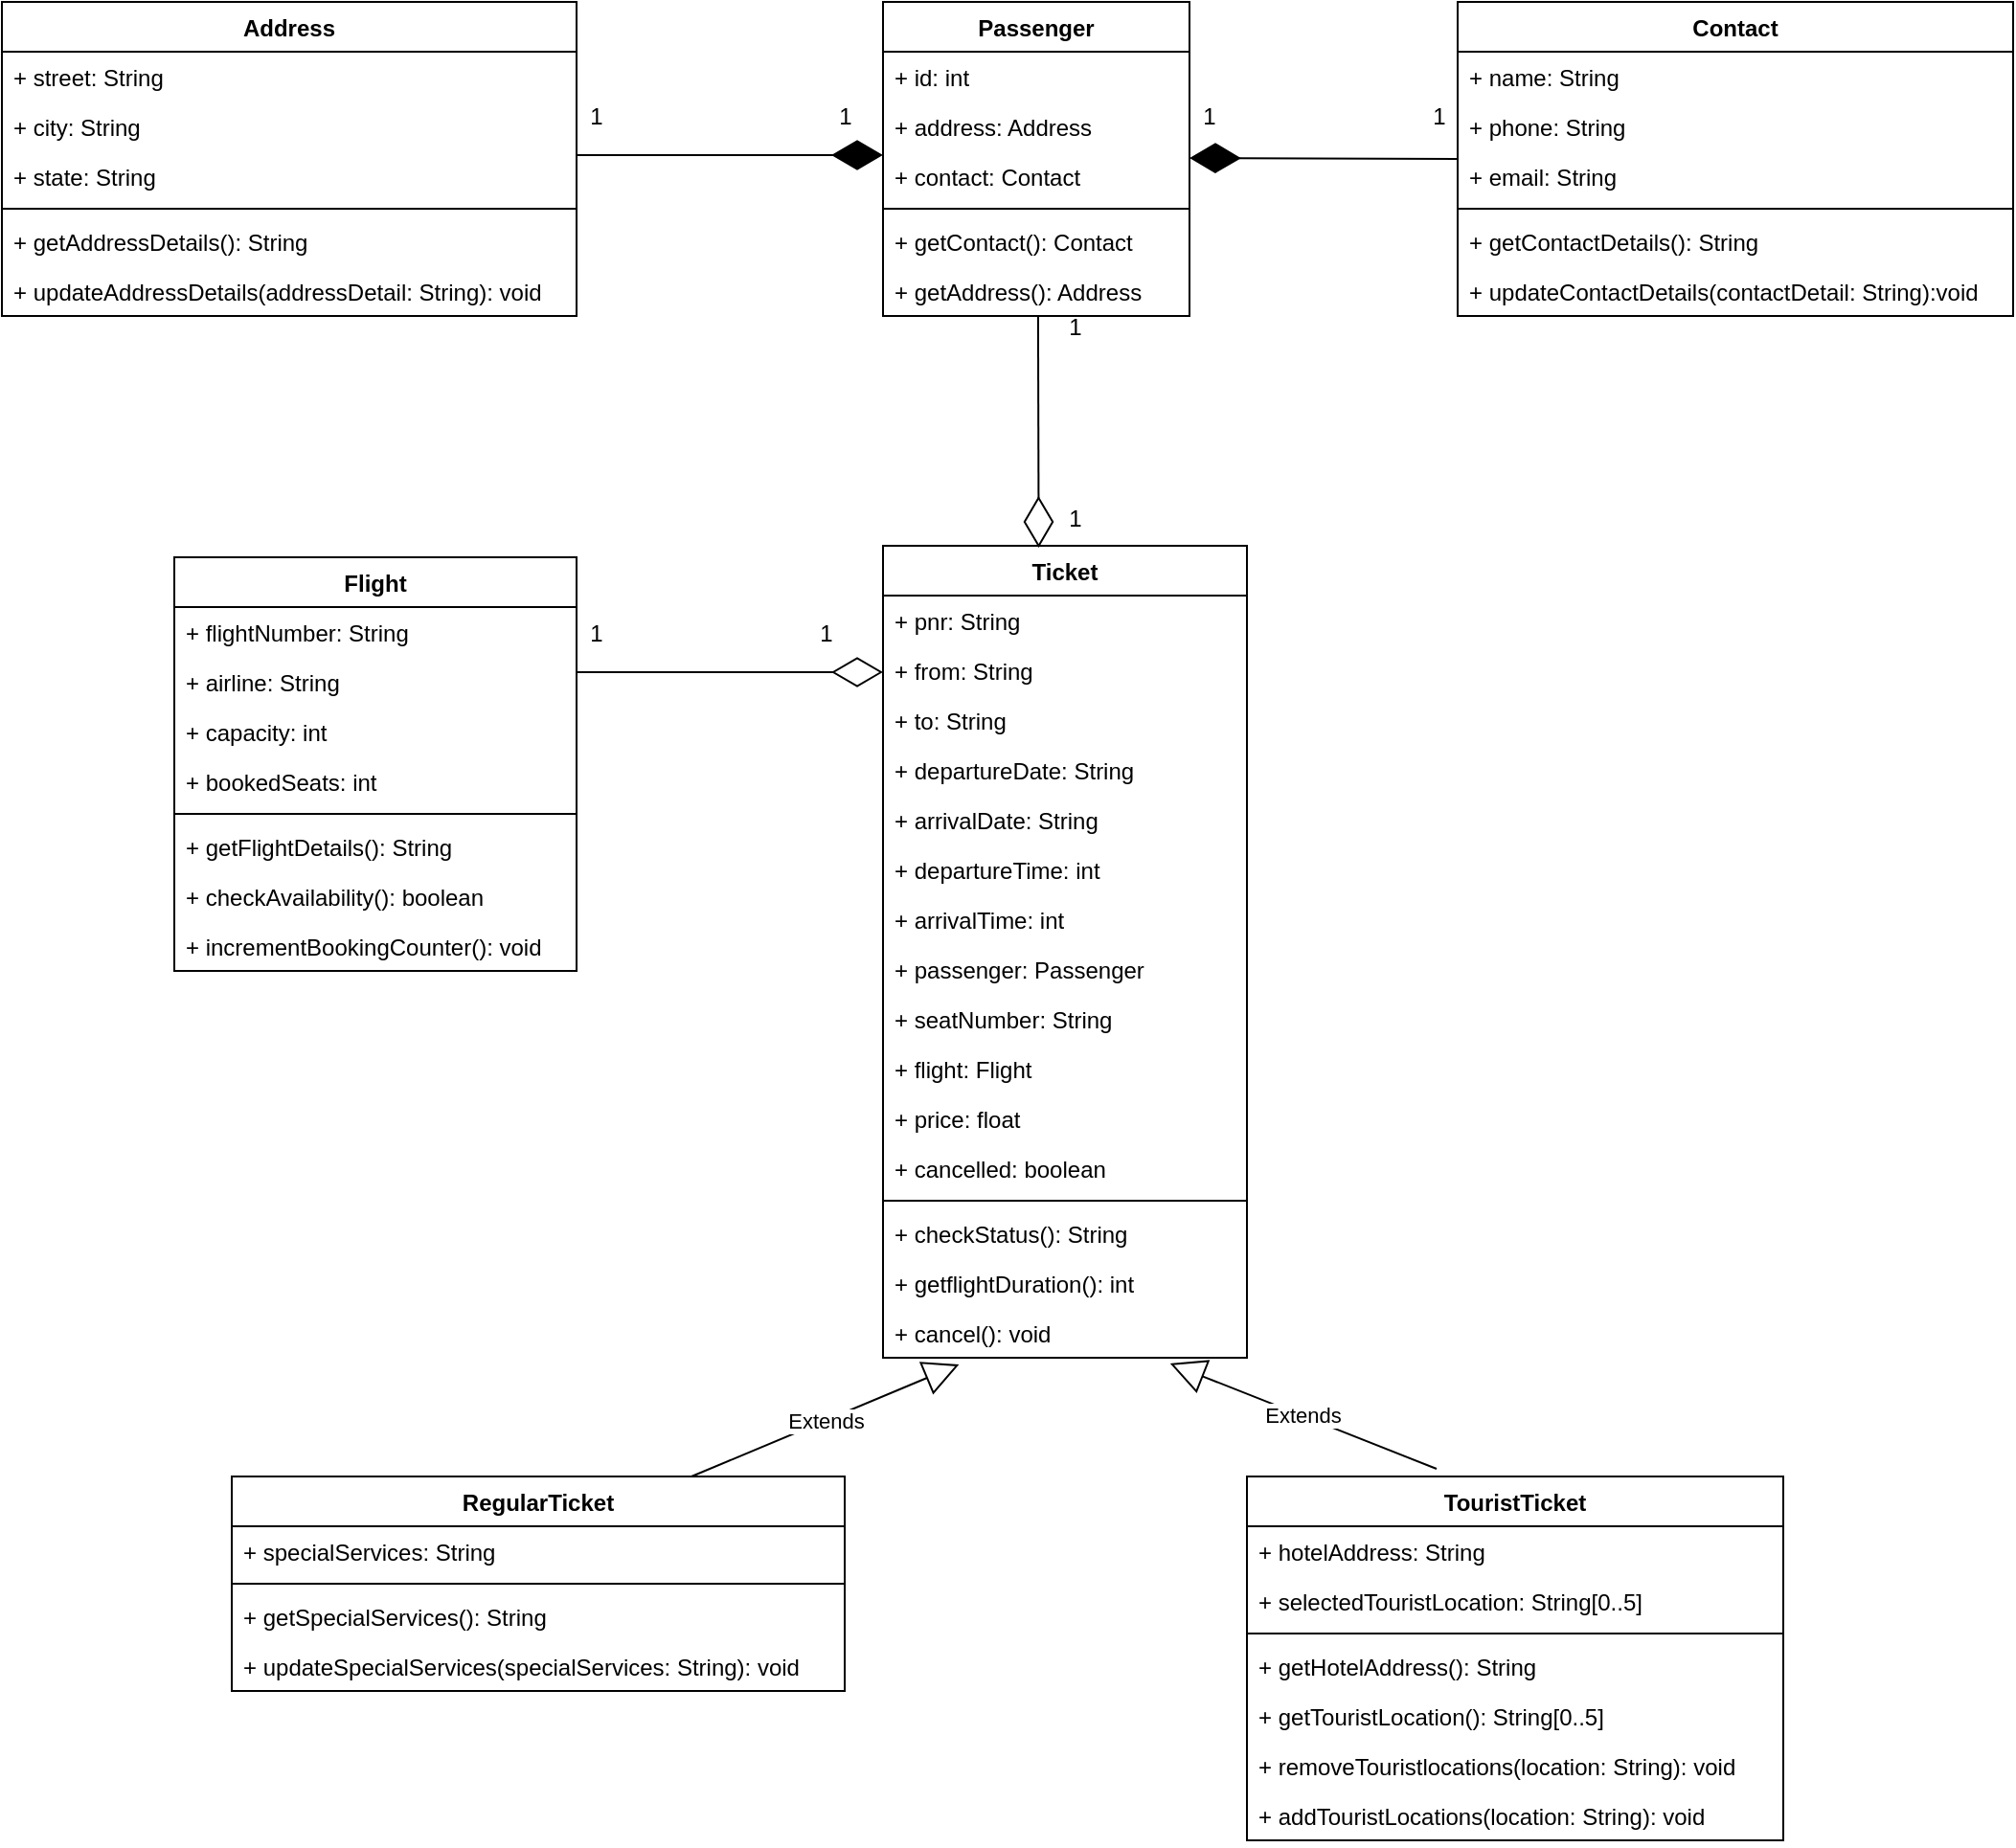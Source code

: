 <mxfile version="14.6.3" type="device"><diagram id="6r64GLf4KpsbsokLuOcd" name="Page-1"><mxGraphModel dx="1210" dy="607" grid="1" gridSize="10" guides="1" tooltips="1" connect="1" arrows="1" fold="1" page="1" pageScale="1" pageWidth="827" pageHeight="1169" math="0" shadow="0"><root><mxCell id="0"/><mxCell id="1" parent="0"/><mxCell id="v3CfJfejKJwrqYHfNXXq-1" value="Address" style="swimlane;fontStyle=1;align=center;verticalAlign=top;childLayout=stackLayout;horizontal=1;startSize=26;horizontalStack=0;resizeParent=1;resizeParentMax=0;resizeLast=0;collapsible=1;marginBottom=0;" parent="1" vertex="1"><mxGeometry x="20" y="40" width="300" height="164" as="geometry"/></mxCell><mxCell id="v3CfJfejKJwrqYHfNXXq-2" value="+ street: String" style="text;strokeColor=none;fillColor=none;align=left;verticalAlign=top;spacingLeft=4;spacingRight=4;overflow=hidden;rotatable=0;points=[[0,0.5],[1,0.5]];portConstraint=eastwest;" parent="v3CfJfejKJwrqYHfNXXq-1" vertex="1"><mxGeometry y="26" width="300" height="26" as="geometry"/></mxCell><mxCell id="v3CfJfejKJwrqYHfNXXq-36" value="+ city: String" style="text;strokeColor=none;fillColor=none;align=left;verticalAlign=top;spacingLeft=4;spacingRight=4;overflow=hidden;rotatable=0;points=[[0,0.5],[1,0.5]];portConstraint=eastwest;" parent="v3CfJfejKJwrqYHfNXXq-1" vertex="1"><mxGeometry y="52" width="300" height="26" as="geometry"/></mxCell><mxCell id="v3CfJfejKJwrqYHfNXXq-35" value="+ state: String" style="text;strokeColor=none;fillColor=none;align=left;verticalAlign=top;spacingLeft=4;spacingRight=4;overflow=hidden;rotatable=0;points=[[0,0.5],[1,0.5]];portConstraint=eastwest;" parent="v3CfJfejKJwrqYHfNXXq-1" vertex="1"><mxGeometry y="78" width="300" height="26" as="geometry"/></mxCell><mxCell id="v3CfJfejKJwrqYHfNXXq-3" value="" style="line;strokeWidth=1;fillColor=none;align=left;verticalAlign=middle;spacingTop=-1;spacingLeft=3;spacingRight=3;rotatable=0;labelPosition=right;points=[];portConstraint=eastwest;" parent="v3CfJfejKJwrqYHfNXXq-1" vertex="1"><mxGeometry y="104" width="300" height="8" as="geometry"/></mxCell><mxCell id="v3CfJfejKJwrqYHfNXXq-4" value="+ getAddressDetails(): String" style="text;strokeColor=none;fillColor=none;align=left;verticalAlign=top;spacingLeft=4;spacingRight=4;overflow=hidden;rotatable=0;points=[[0,0.5],[1,0.5]];portConstraint=eastwest;" parent="v3CfJfejKJwrqYHfNXXq-1" vertex="1"><mxGeometry y="112" width="300" height="26" as="geometry"/></mxCell><mxCell id="v3CfJfejKJwrqYHfNXXq-57" value="+ updateAddressDetails(addressDetail: String): void" style="text;strokeColor=none;fillColor=none;align=left;verticalAlign=top;spacingLeft=4;spacingRight=4;overflow=hidden;rotatable=0;points=[[0,0.5],[1,0.5]];portConstraint=eastwest;" parent="v3CfJfejKJwrqYHfNXXq-1" vertex="1"><mxGeometry y="138" width="300" height="26" as="geometry"/></mxCell><mxCell id="v3CfJfejKJwrqYHfNXXq-5" value="RegularTicket" style="swimlane;fontStyle=1;align=center;verticalAlign=top;childLayout=stackLayout;horizontal=1;startSize=26;horizontalStack=0;resizeParent=1;resizeParentMax=0;resizeLast=0;collapsible=1;marginBottom=0;" parent="1" vertex="1"><mxGeometry x="140" y="810" width="320" height="112" as="geometry"/></mxCell><mxCell id="v3CfJfejKJwrqYHfNXXq-6" value="+ specialServices: String" style="text;strokeColor=none;fillColor=none;align=left;verticalAlign=top;spacingLeft=4;spacingRight=4;overflow=hidden;rotatable=0;points=[[0,0.5],[1,0.5]];portConstraint=eastwest;" parent="v3CfJfejKJwrqYHfNXXq-5" vertex="1"><mxGeometry y="26" width="320" height="26" as="geometry"/></mxCell><mxCell id="v3CfJfejKJwrqYHfNXXq-7" value="" style="line;strokeWidth=1;fillColor=none;align=left;verticalAlign=middle;spacingTop=-1;spacingLeft=3;spacingRight=3;rotatable=0;labelPosition=right;points=[];portConstraint=eastwest;" parent="v3CfJfejKJwrqYHfNXXq-5" vertex="1"><mxGeometry y="52" width="320" height="8" as="geometry"/></mxCell><mxCell id="v3CfJfejKJwrqYHfNXXq-8" value="+ getSpecialServices(): String" style="text;strokeColor=none;fillColor=none;align=left;verticalAlign=top;spacingLeft=4;spacingRight=4;overflow=hidden;rotatable=0;points=[[0,0.5],[1,0.5]];portConstraint=eastwest;" parent="v3CfJfejKJwrqYHfNXXq-5" vertex="1"><mxGeometry y="60" width="320" height="26" as="geometry"/></mxCell><mxCell id="v3CfJfejKJwrqYHfNXXq-64" value="+ updateSpecialServices(specialServices: String): void" style="text;strokeColor=none;fillColor=none;align=left;verticalAlign=top;spacingLeft=4;spacingRight=4;overflow=hidden;rotatable=0;points=[[0,0.5],[1,0.5]];portConstraint=eastwest;" parent="v3CfJfejKJwrqYHfNXXq-5" vertex="1"><mxGeometry y="86" width="320" height="26" as="geometry"/></mxCell><mxCell id="v3CfJfejKJwrqYHfNXXq-9" value="TouristTicket" style="swimlane;fontStyle=1;align=center;verticalAlign=top;childLayout=stackLayout;horizontal=1;startSize=26;horizontalStack=0;resizeParent=1;resizeParentMax=0;resizeLast=0;collapsible=1;marginBottom=0;" parent="1" vertex="1"><mxGeometry x="670" y="810" width="280" height="190" as="geometry"/></mxCell><mxCell id="v3CfJfejKJwrqYHfNXXq-10" value="+ hotelAddress: String" style="text;strokeColor=none;fillColor=none;align=left;verticalAlign=top;spacingLeft=4;spacingRight=4;overflow=hidden;rotatable=0;points=[[0,0.5],[1,0.5]];portConstraint=eastwest;" parent="v3CfJfejKJwrqYHfNXXq-9" vertex="1"><mxGeometry y="26" width="280" height="26" as="geometry"/></mxCell><mxCell id="v3CfJfejKJwrqYHfNXXq-54" value="+ selectedTouristLocation: String[0..5]" style="text;strokeColor=none;fillColor=none;align=left;verticalAlign=top;spacingLeft=4;spacingRight=4;overflow=hidden;rotatable=0;points=[[0,0.5],[1,0.5]];portConstraint=eastwest;" parent="v3CfJfejKJwrqYHfNXXq-9" vertex="1"><mxGeometry y="52" width="280" height="26" as="geometry"/></mxCell><mxCell id="v3CfJfejKJwrqYHfNXXq-11" value="" style="line;strokeWidth=1;fillColor=none;align=left;verticalAlign=middle;spacingTop=-1;spacingLeft=3;spacingRight=3;rotatable=0;labelPosition=right;points=[];portConstraint=eastwest;" parent="v3CfJfejKJwrqYHfNXXq-9" vertex="1"><mxGeometry y="78" width="280" height="8" as="geometry"/></mxCell><mxCell id="v3CfJfejKJwrqYHfNXXq-12" value="+ getHotelAddress(): String" style="text;strokeColor=none;fillColor=none;align=left;verticalAlign=top;spacingLeft=4;spacingRight=4;overflow=hidden;rotatable=0;points=[[0,0.5],[1,0.5]];portConstraint=eastwest;" parent="v3CfJfejKJwrqYHfNXXq-9" vertex="1"><mxGeometry y="86" width="280" height="26" as="geometry"/></mxCell><mxCell id="v3CfJfejKJwrqYHfNXXq-65" value="+ getTouristLocation(): String[0..5]" style="text;strokeColor=none;fillColor=none;align=left;verticalAlign=top;spacingLeft=4;spacingRight=4;overflow=hidden;rotatable=0;points=[[0,0.5],[1,0.5]];portConstraint=eastwest;" parent="v3CfJfejKJwrqYHfNXXq-9" vertex="1"><mxGeometry y="112" width="280" height="26" as="geometry"/></mxCell><mxCell id="v3CfJfejKJwrqYHfNXXq-66" value="+ removeTouristlocations(location: String): void" style="text;strokeColor=none;fillColor=none;align=left;verticalAlign=top;spacingLeft=4;spacingRight=4;overflow=hidden;rotatable=0;points=[[0,0.5],[1,0.5]];portConstraint=eastwest;" parent="v3CfJfejKJwrqYHfNXXq-9" vertex="1"><mxGeometry y="138" width="280" height="26" as="geometry"/></mxCell><mxCell id="v3CfJfejKJwrqYHfNXXq-67" value="+ addTouristLocations(location: String): void" style="text;strokeColor=none;fillColor=none;align=left;verticalAlign=top;spacingLeft=4;spacingRight=4;overflow=hidden;rotatable=0;points=[[0,0.5],[1,0.5]];portConstraint=eastwest;" parent="v3CfJfejKJwrqYHfNXXq-9" vertex="1"><mxGeometry y="164" width="280" height="26" as="geometry"/></mxCell><mxCell id="v3CfJfejKJwrqYHfNXXq-13" value="Flight" style="swimlane;fontStyle=1;align=center;verticalAlign=top;childLayout=stackLayout;horizontal=1;startSize=26;horizontalStack=0;resizeParent=1;resizeParentMax=0;resizeLast=0;collapsible=1;marginBottom=0;" parent="1" vertex="1"><mxGeometry x="110" y="330" width="210" height="216" as="geometry"/></mxCell><mxCell id="v3CfJfejKJwrqYHfNXXq-14" value="+ flightNumber: String" style="text;strokeColor=none;fillColor=none;align=left;verticalAlign=top;spacingLeft=4;spacingRight=4;overflow=hidden;rotatable=0;points=[[0,0.5],[1,0.5]];portConstraint=eastwest;" parent="v3CfJfejKJwrqYHfNXXq-13" vertex="1"><mxGeometry y="26" width="210" height="26" as="geometry"/></mxCell><mxCell id="v3CfJfejKJwrqYHfNXXq-41" value="+ airline: String" style="text;strokeColor=none;fillColor=none;align=left;verticalAlign=top;spacingLeft=4;spacingRight=4;overflow=hidden;rotatable=0;points=[[0,0.5],[1,0.5]];portConstraint=eastwest;" parent="v3CfJfejKJwrqYHfNXXq-13" vertex="1"><mxGeometry y="52" width="210" height="26" as="geometry"/></mxCell><mxCell id="v3CfJfejKJwrqYHfNXXq-42" value="+ capacity: int" style="text;strokeColor=none;fillColor=none;align=left;verticalAlign=top;spacingLeft=4;spacingRight=4;overflow=hidden;rotatable=0;points=[[0,0.5],[1,0.5]];portConstraint=eastwest;" parent="v3CfJfejKJwrqYHfNXXq-13" vertex="1"><mxGeometry y="78" width="210" height="26" as="geometry"/></mxCell><mxCell id="v3CfJfejKJwrqYHfNXXq-43" value="+ bookedSeats: int" style="text;strokeColor=none;fillColor=none;align=left;verticalAlign=top;spacingLeft=4;spacingRight=4;overflow=hidden;rotatable=0;points=[[0,0.5],[1,0.5]];portConstraint=eastwest;" parent="v3CfJfejKJwrqYHfNXXq-13" vertex="1"><mxGeometry y="104" width="210" height="26" as="geometry"/></mxCell><mxCell id="v3CfJfejKJwrqYHfNXXq-15" value="" style="line;strokeWidth=1;fillColor=none;align=left;verticalAlign=middle;spacingTop=-1;spacingLeft=3;spacingRight=3;rotatable=0;labelPosition=right;points=[];portConstraint=eastwest;" parent="v3CfJfejKJwrqYHfNXXq-13" vertex="1"><mxGeometry y="130" width="210" height="8" as="geometry"/></mxCell><mxCell id="v3CfJfejKJwrqYHfNXXq-16" value="+ getFlightDetails(): String" style="text;strokeColor=none;fillColor=none;align=left;verticalAlign=top;spacingLeft=4;spacingRight=4;overflow=hidden;rotatable=0;points=[[0,0.5],[1,0.5]];portConstraint=eastwest;" parent="v3CfJfejKJwrqYHfNXXq-13" vertex="1"><mxGeometry y="138" width="210" height="26" as="geometry"/></mxCell><mxCell id="v3CfJfejKJwrqYHfNXXq-60" value="+ checkAvailability(): boolean" style="text;strokeColor=none;fillColor=none;align=left;verticalAlign=top;spacingLeft=4;spacingRight=4;overflow=hidden;rotatable=0;points=[[0,0.5],[1,0.5]];portConstraint=eastwest;" parent="v3CfJfejKJwrqYHfNXXq-13" vertex="1"><mxGeometry y="164" width="210" height="26" as="geometry"/></mxCell><mxCell id="v3CfJfejKJwrqYHfNXXq-61" value="+ incrementBookingCounter(): void" style="text;strokeColor=none;fillColor=none;align=left;verticalAlign=top;spacingLeft=4;spacingRight=4;overflow=hidden;rotatable=0;points=[[0,0.5],[1,0.5]];portConstraint=eastwest;" parent="v3CfJfejKJwrqYHfNXXq-13" vertex="1"><mxGeometry y="190" width="210" height="26" as="geometry"/></mxCell><mxCell id="v3CfJfejKJwrqYHfNXXq-17" value="Passenger" style="swimlane;fontStyle=1;align=center;verticalAlign=top;childLayout=stackLayout;horizontal=1;startSize=26;horizontalStack=0;resizeParent=1;resizeParentMax=0;resizeLast=0;collapsible=1;marginBottom=0;" parent="1" vertex="1"><mxGeometry x="480" y="40" width="160" height="164" as="geometry"/></mxCell><mxCell id="v3CfJfejKJwrqYHfNXXq-18" value="+ id: int" style="text;strokeColor=none;fillColor=none;align=left;verticalAlign=top;spacingLeft=4;spacingRight=4;overflow=hidden;rotatable=0;points=[[0,0.5],[1,0.5]];portConstraint=eastwest;" parent="v3CfJfejKJwrqYHfNXXq-17" vertex="1"><mxGeometry y="26" width="160" height="26" as="geometry"/></mxCell><mxCell id="v3CfJfejKJwrqYHfNXXq-38" value="+ address: Address" style="text;strokeColor=none;fillColor=none;align=left;verticalAlign=top;spacingLeft=4;spacingRight=4;overflow=hidden;rotatable=0;points=[[0,0.5],[1,0.5]];portConstraint=eastwest;" parent="v3CfJfejKJwrqYHfNXXq-17" vertex="1"><mxGeometry y="52" width="160" height="26" as="geometry"/></mxCell><mxCell id="v3CfJfejKJwrqYHfNXXq-37" value="+ contact: Contact" style="text;strokeColor=none;fillColor=none;align=left;verticalAlign=top;spacingLeft=4;spacingRight=4;overflow=hidden;rotatable=0;points=[[0,0.5],[1,0.5]];portConstraint=eastwest;" parent="v3CfJfejKJwrqYHfNXXq-17" vertex="1"><mxGeometry y="78" width="160" height="26" as="geometry"/></mxCell><mxCell id="v3CfJfejKJwrqYHfNXXq-19" value="" style="line;strokeWidth=1;fillColor=none;align=left;verticalAlign=middle;spacingTop=-1;spacingLeft=3;spacingRight=3;rotatable=0;labelPosition=right;points=[];portConstraint=eastwest;" parent="v3CfJfejKJwrqYHfNXXq-17" vertex="1"><mxGeometry y="104" width="160" height="8" as="geometry"/></mxCell><mxCell id="v3CfJfejKJwrqYHfNXXq-20" value="+ getContact(): Contact" style="text;strokeColor=none;fillColor=none;align=left;verticalAlign=top;spacingLeft=4;spacingRight=4;overflow=hidden;rotatable=0;points=[[0,0.5],[1,0.5]];portConstraint=eastwest;" parent="v3CfJfejKJwrqYHfNXXq-17" vertex="1"><mxGeometry y="112" width="160" height="26" as="geometry"/></mxCell><mxCell id="v3CfJfejKJwrqYHfNXXq-58" value="+ getAddress(): Address" style="text;strokeColor=none;fillColor=none;align=left;verticalAlign=top;spacingLeft=4;spacingRight=4;overflow=hidden;rotatable=0;points=[[0,0.5],[1,0.5]];portConstraint=eastwest;" parent="v3CfJfejKJwrqYHfNXXq-17" vertex="1"><mxGeometry y="138" width="160" height="26" as="geometry"/></mxCell><mxCell id="v3CfJfejKJwrqYHfNXXq-21" value="Contact" style="swimlane;fontStyle=1;align=center;verticalAlign=top;childLayout=stackLayout;horizontal=1;startSize=26;horizontalStack=0;resizeParent=1;resizeParentMax=0;resizeLast=0;collapsible=1;marginBottom=0;" parent="1" vertex="1"><mxGeometry x="780" y="40" width="290" height="164" as="geometry"/></mxCell><mxCell id="v3CfJfejKJwrqYHfNXXq-22" value="+ name: String" style="text;strokeColor=none;fillColor=none;align=left;verticalAlign=top;spacingLeft=4;spacingRight=4;overflow=hidden;rotatable=0;points=[[0,0.5],[1,0.5]];portConstraint=eastwest;" parent="v3CfJfejKJwrqYHfNXXq-21" vertex="1"><mxGeometry y="26" width="290" height="26" as="geometry"/></mxCell><mxCell id="v3CfJfejKJwrqYHfNXXq-40" value="+ phone: String" style="text;strokeColor=none;fillColor=none;align=left;verticalAlign=top;spacingLeft=4;spacingRight=4;overflow=hidden;rotatable=0;points=[[0,0.5],[1,0.5]];portConstraint=eastwest;" parent="v3CfJfejKJwrqYHfNXXq-21" vertex="1"><mxGeometry y="52" width="290" height="26" as="geometry"/></mxCell><mxCell id="v3CfJfejKJwrqYHfNXXq-39" value="+ email: String" style="text;strokeColor=none;fillColor=none;align=left;verticalAlign=top;spacingLeft=4;spacingRight=4;overflow=hidden;rotatable=0;points=[[0,0.5],[1,0.5]];portConstraint=eastwest;" parent="v3CfJfejKJwrqYHfNXXq-21" vertex="1"><mxGeometry y="78" width="290" height="26" as="geometry"/></mxCell><mxCell id="v3CfJfejKJwrqYHfNXXq-23" value="" style="line;strokeWidth=1;fillColor=none;align=left;verticalAlign=middle;spacingTop=-1;spacingLeft=3;spacingRight=3;rotatable=0;labelPosition=right;points=[];portConstraint=eastwest;" parent="v3CfJfejKJwrqYHfNXXq-21" vertex="1"><mxGeometry y="104" width="290" height="8" as="geometry"/></mxCell><mxCell id="v3CfJfejKJwrqYHfNXXq-24" value="+ getContactDetails(): String" style="text;strokeColor=none;fillColor=none;align=left;verticalAlign=top;spacingLeft=4;spacingRight=4;overflow=hidden;rotatable=0;points=[[0,0.5],[1,0.5]];portConstraint=eastwest;" parent="v3CfJfejKJwrqYHfNXXq-21" vertex="1"><mxGeometry y="112" width="290" height="26" as="geometry"/></mxCell><mxCell id="v3CfJfejKJwrqYHfNXXq-59" value="+ updateContactDetails(contactDetail: String):void" style="text;strokeColor=none;fillColor=none;align=left;verticalAlign=top;spacingLeft=4;spacingRight=4;overflow=hidden;rotatable=0;points=[[0,0.5],[1,0.5]];portConstraint=eastwest;" parent="v3CfJfejKJwrqYHfNXXq-21" vertex="1"><mxGeometry y="138" width="290" height="26" as="geometry"/></mxCell><mxCell id="v3CfJfejKJwrqYHfNXXq-29" value="Ticket" style="swimlane;fontStyle=1;align=center;verticalAlign=top;childLayout=stackLayout;horizontal=1;startSize=26;horizontalStack=0;resizeParent=1;resizeParentMax=0;resizeLast=0;collapsible=1;marginBottom=0;" parent="1" vertex="1"><mxGeometry x="480" y="324" width="190" height="424" as="geometry"/></mxCell><mxCell id="ODNbMBk2zzlmR1nLvMTp-15" value="+ pnr: String" style="text;strokeColor=none;fillColor=none;align=left;verticalAlign=top;spacingLeft=4;spacingRight=4;overflow=hidden;rotatable=0;points=[[0,0.5],[1,0.5]];portConstraint=eastwest;" parent="v3CfJfejKJwrqYHfNXXq-29" vertex="1"><mxGeometry y="26" width="190" height="26" as="geometry"/></mxCell><mxCell id="v3CfJfejKJwrqYHfNXXq-45" value="+ from: String" style="text;strokeColor=none;fillColor=none;align=left;verticalAlign=top;spacingLeft=4;spacingRight=4;overflow=hidden;rotatable=0;points=[[0,0.5],[1,0.5]];portConstraint=eastwest;" parent="v3CfJfejKJwrqYHfNXXq-29" vertex="1"><mxGeometry y="52" width="190" height="26" as="geometry"/></mxCell><mxCell id="v3CfJfejKJwrqYHfNXXq-46" value="+ to: String" style="text;strokeColor=none;fillColor=none;align=left;verticalAlign=top;spacingLeft=4;spacingRight=4;overflow=hidden;rotatable=0;points=[[0,0.5],[1,0.5]];portConstraint=eastwest;" parent="v3CfJfejKJwrqYHfNXXq-29" vertex="1"><mxGeometry y="78" width="190" height="26" as="geometry"/></mxCell><mxCell id="v3CfJfejKJwrqYHfNXXq-47" value="+ departureDate: String" style="text;strokeColor=none;fillColor=none;align=left;verticalAlign=top;spacingLeft=4;spacingRight=4;overflow=hidden;rotatable=0;points=[[0,0.5],[1,0.5]];portConstraint=eastwest;" parent="v3CfJfejKJwrqYHfNXXq-29" vertex="1"><mxGeometry y="104" width="190" height="26" as="geometry"/></mxCell><mxCell id="v3CfJfejKJwrqYHfNXXq-48" value="+ arrivalDate: String" style="text;strokeColor=none;fillColor=none;align=left;verticalAlign=top;spacingLeft=4;spacingRight=4;overflow=hidden;rotatable=0;points=[[0,0.5],[1,0.5]];portConstraint=eastwest;" parent="v3CfJfejKJwrqYHfNXXq-29" vertex="1"><mxGeometry y="130" width="190" height="26" as="geometry"/></mxCell><mxCell id="rzrI-t7TdmbRibYDObxB-2" value="+ departureTime: int" style="text;strokeColor=none;fillColor=none;align=left;verticalAlign=top;spacingLeft=4;spacingRight=4;overflow=hidden;rotatable=0;points=[[0,0.5],[1,0.5]];portConstraint=eastwest;" parent="v3CfJfejKJwrqYHfNXXq-29" vertex="1"><mxGeometry y="156" width="190" height="26" as="geometry"/></mxCell><mxCell id="rzrI-t7TdmbRibYDObxB-1" value="+ arrivalTime: int" style="text;strokeColor=none;fillColor=none;align=left;verticalAlign=top;spacingLeft=4;spacingRight=4;overflow=hidden;rotatable=0;points=[[0,0.5],[1,0.5]];portConstraint=eastwest;" parent="v3CfJfejKJwrqYHfNXXq-29" vertex="1"><mxGeometry y="182" width="190" height="26" as="geometry"/></mxCell><mxCell id="v3CfJfejKJwrqYHfNXXq-51" value="+ passenger: Passenger" style="text;strokeColor=none;fillColor=none;align=left;verticalAlign=top;spacingLeft=4;spacingRight=4;overflow=hidden;rotatable=0;points=[[0,0.5],[1,0.5]];portConstraint=eastwest;" parent="v3CfJfejKJwrqYHfNXXq-29" vertex="1"><mxGeometry y="208" width="190" height="26" as="geometry"/></mxCell><mxCell id="v3CfJfejKJwrqYHfNXXq-49" value="+ seatNumber: String" style="text;strokeColor=none;fillColor=none;align=left;verticalAlign=top;spacingLeft=4;spacingRight=4;overflow=hidden;rotatable=0;points=[[0,0.5],[1,0.5]];portConstraint=eastwest;" parent="v3CfJfejKJwrqYHfNXXq-29" vertex="1"><mxGeometry y="234" width="190" height="26" as="geometry"/></mxCell><mxCell id="v3CfJfejKJwrqYHfNXXq-50" value="+ flight: Flight" style="text;strokeColor=none;fillColor=none;align=left;verticalAlign=top;spacingLeft=4;spacingRight=4;overflow=hidden;rotatable=0;points=[[0,0.5],[1,0.5]];portConstraint=eastwest;" parent="v3CfJfejKJwrqYHfNXXq-29" vertex="1"><mxGeometry y="260" width="190" height="26" as="geometry"/></mxCell><mxCell id="v3CfJfejKJwrqYHfNXXq-52" value="+ price: float" style="text;strokeColor=none;fillColor=none;align=left;verticalAlign=top;spacingLeft=4;spacingRight=4;overflow=hidden;rotatable=0;points=[[0,0.5],[1,0.5]];portConstraint=eastwest;" parent="v3CfJfejKJwrqYHfNXXq-29" vertex="1"><mxGeometry y="286" width="190" height="26" as="geometry"/></mxCell><mxCell id="v3CfJfejKJwrqYHfNXXq-53" value="+ cancelled: boolean" style="text;strokeColor=none;fillColor=none;align=left;verticalAlign=top;spacingLeft=4;spacingRight=4;overflow=hidden;rotatable=0;points=[[0,0.5],[1,0.5]];portConstraint=eastwest;" parent="v3CfJfejKJwrqYHfNXXq-29" vertex="1"><mxGeometry y="312" width="190" height="26" as="geometry"/></mxCell><mxCell id="v3CfJfejKJwrqYHfNXXq-31" value="" style="line;strokeWidth=1;fillColor=none;align=left;verticalAlign=middle;spacingTop=-1;spacingLeft=3;spacingRight=3;rotatable=0;labelPosition=right;points=[];portConstraint=eastwest;" parent="v3CfJfejKJwrqYHfNXXq-29" vertex="1"><mxGeometry y="338" width="190" height="8" as="geometry"/></mxCell><mxCell id="v3CfJfejKJwrqYHfNXXq-32" value="+ checkStatus(): String" style="text;strokeColor=none;fillColor=none;align=left;verticalAlign=top;spacingLeft=4;spacingRight=4;overflow=hidden;rotatable=0;points=[[0,0.5],[1,0.5]];portConstraint=eastwest;" parent="v3CfJfejKJwrqYHfNXXq-29" vertex="1"><mxGeometry y="346" width="190" height="26" as="geometry"/></mxCell><mxCell id="v3CfJfejKJwrqYHfNXXq-62" value="+ getflightDuration(): int" style="text;strokeColor=none;fillColor=none;align=left;verticalAlign=top;spacingLeft=4;spacingRight=4;overflow=hidden;rotatable=0;points=[[0,0.5],[1,0.5]];portConstraint=eastwest;" parent="v3CfJfejKJwrqYHfNXXq-29" vertex="1"><mxGeometry y="372" width="190" height="26" as="geometry"/></mxCell><mxCell id="v3CfJfejKJwrqYHfNXXq-63" value="+ cancel(): void" style="text;strokeColor=none;fillColor=none;align=left;verticalAlign=top;spacingLeft=4;spacingRight=4;overflow=hidden;rotatable=0;points=[[0,0.5],[1,0.5]];portConstraint=eastwest;" parent="v3CfJfejKJwrqYHfNXXq-29" vertex="1"><mxGeometry y="398" width="190" height="26" as="geometry"/></mxCell><mxCell id="ODNbMBk2zzlmR1nLvMTp-3" value="" style="endArrow=diamondThin;endFill=1;endSize=24;html=1;" parent="1" edge="1"><mxGeometry width="160" relative="1" as="geometry"><mxPoint x="320" y="120" as="sourcePoint"/><mxPoint x="480" y="120" as="targetPoint"/></mxGeometry></mxCell><mxCell id="ODNbMBk2zzlmR1nLvMTp-4" value="" style="endArrow=diamondThin;endFill=1;endSize=24;html=1;" parent="1" edge="1"><mxGeometry width="160" relative="1" as="geometry"><mxPoint x="780" y="122" as="sourcePoint"/><mxPoint x="640" y="121.5" as="targetPoint"/></mxGeometry></mxCell><mxCell id="ODNbMBk2zzlmR1nLvMTp-5" value="1" style="text;html=1;align=center;verticalAlign=middle;resizable=0;points=[];autosize=1;strokeColor=none;" parent="1" vertex="1"><mxGeometry x="320" y="90" width="20" height="20" as="geometry"/></mxCell><mxCell id="ODNbMBk2zzlmR1nLvMTp-6" value="1" style="text;html=1;align=center;verticalAlign=middle;resizable=0;points=[];autosize=1;strokeColor=none;" parent="1" vertex="1"><mxGeometry x="450" y="90" width="20" height="20" as="geometry"/></mxCell><mxCell id="ODNbMBk2zzlmR1nLvMTp-7" value="1" style="text;html=1;align=center;verticalAlign=middle;resizable=0;points=[];autosize=1;strokeColor=none;" parent="1" vertex="1"><mxGeometry x="640" y="90" width="20" height="20" as="geometry"/></mxCell><mxCell id="ODNbMBk2zzlmR1nLvMTp-8" value="1" style="text;html=1;align=center;verticalAlign=middle;resizable=0;points=[];autosize=1;strokeColor=none;" parent="1" vertex="1"><mxGeometry x="760" y="90" width="20" height="20" as="geometry"/></mxCell><mxCell id="ODNbMBk2zzlmR1nLvMTp-9" value="" style="endArrow=diamondThin;endFill=0;endSize=24;html=1;exitX=0.506;exitY=0.991;exitDx=0;exitDy=0;exitPerimeter=0;" parent="1" source="v3CfJfejKJwrqYHfNXXq-58" edge="1"><mxGeometry width="160" relative="1" as="geometry"><mxPoint x="556" y="204" as="sourcePoint"/><mxPoint x="561.281" y="325" as="targetPoint"/></mxGeometry></mxCell><mxCell id="ODNbMBk2zzlmR1nLvMTp-10" value="" style="endArrow=diamondThin;endFill=0;endSize=24;html=1;" parent="1" edge="1"><mxGeometry width="160" relative="1" as="geometry"><mxPoint x="320" y="390" as="sourcePoint"/><mxPoint x="480" y="390" as="targetPoint"/></mxGeometry></mxCell><mxCell id="ODNbMBk2zzlmR1nLvMTp-11" value="1" style="text;html=1;align=center;verticalAlign=middle;resizable=0;points=[];autosize=1;strokeColor=none;" parent="1" vertex="1"><mxGeometry x="570" y="200" width="20" height="20" as="geometry"/></mxCell><mxCell id="ODNbMBk2zzlmR1nLvMTp-12" value="1" style="text;html=1;align=center;verticalAlign=middle;resizable=0;points=[];autosize=1;strokeColor=none;" parent="1" vertex="1"><mxGeometry x="570" y="300" width="20" height="20" as="geometry"/></mxCell><mxCell id="ODNbMBk2zzlmR1nLvMTp-13" value="1" style="text;html=1;align=center;verticalAlign=middle;resizable=0;points=[];autosize=1;strokeColor=none;" parent="1" vertex="1"><mxGeometry x="320" y="360" width="20" height="20" as="geometry"/></mxCell><mxCell id="ODNbMBk2zzlmR1nLvMTp-16" value="1" style="text;html=1;align=center;verticalAlign=middle;resizable=0;points=[];autosize=1;strokeColor=none;" parent="1" vertex="1"><mxGeometry x="440" y="360" width="20" height="20" as="geometry"/></mxCell><mxCell id="ODNbMBk2zzlmR1nLvMTp-21" value="Extends" style="endArrow=block;endSize=16;endFill=0;html=1;exitX=0.75;exitY=0;exitDx=0;exitDy=0;entryX=0.209;entryY=1.135;entryDx=0;entryDy=0;entryPerimeter=0;" parent="1" source="v3CfJfejKJwrqYHfNXXq-5" target="v3CfJfejKJwrqYHfNXXq-63" edge="1"><mxGeometry width="160" relative="1" as="geometry"><mxPoint x="400" y="790" as="sourcePoint"/><mxPoint x="530" y="700" as="targetPoint"/></mxGeometry></mxCell><mxCell id="ODNbMBk2zzlmR1nLvMTp-22" value="Extends" style="endArrow=block;endSize=16;endFill=0;html=1;entryX=0.789;entryY=1.115;entryDx=0;entryDy=0;entryPerimeter=0;" parent="1" target="v3CfJfejKJwrqYHfNXXq-63" edge="1"><mxGeometry width="160" relative="1" as="geometry"><mxPoint x="769" y="806" as="sourcePoint"/><mxPoint x="690" y="710" as="targetPoint"/></mxGeometry></mxCell></root></mxGraphModel></diagram></mxfile>